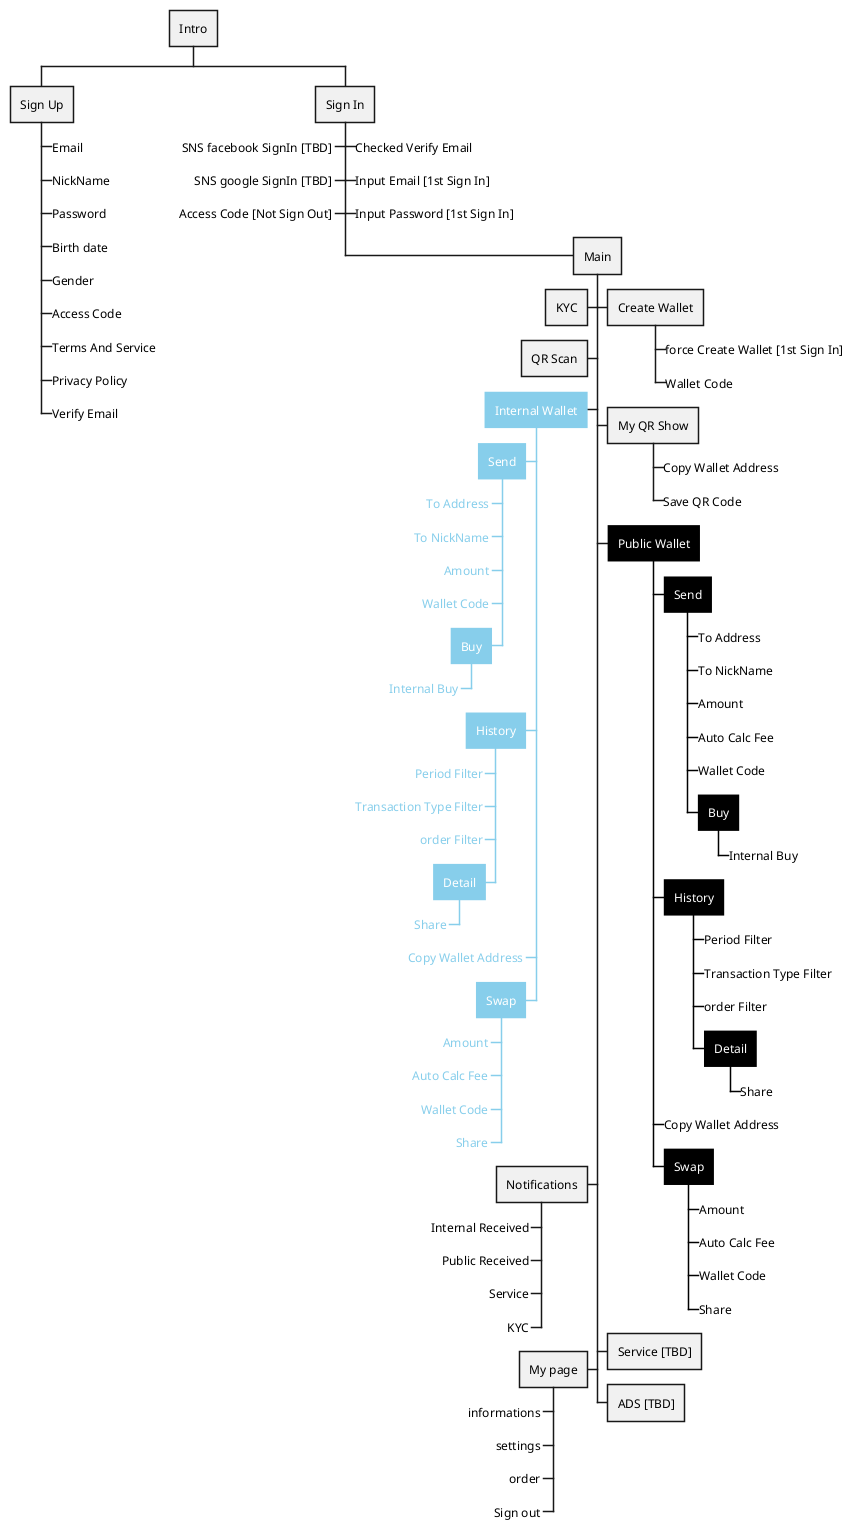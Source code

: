 @startwbs
<style>
.Public {
BackgroundColor Black
LineColor Black
FontColor white
}
.Public_NoBox {
FontColor Black
}
.Internal {
BackgroundColor SkyBlue
LineColor SkyBlue
FontColor white
}
.Internal_NoBox  {
FontColor SkyBlue
}
</style>
* Intro
**< Sign Up
***_ Email
***_ NickName
***_ Password
***_ Birth date
***_ Gender
***_ Access Code
***_ Terms And Service
***_ Privacy Policy
***_ Verify Email
**> Sign In
***_< SNS facebook SignIn [TBD]
***_< SNS google SignIn [TBD]
***_ Checked Verify Email
***_ Input Email [1st Sign In]
***_ Input Password [1st Sign In]
***_< Access Code [Not Sign Out]
*** Main
****< KYC
**** Create Wallet
*****_ force Create Wallet [1st Sign In]
*****_ Wallet Code
****< QR Scan
**** My QR Show
*****_ Copy Wallet Address <<Public_NoBox>>
*****_ Save QR Code <<Public_NoBox>>
****< Internal Wallet <<Internal>>
*****< Send <<Internal>>
******_< To Address <<Internal_NoBox>>
******_< To NickName <<Internal_NoBox>>
******_< Amount <<Internal_NoBox>>
******_< Wallet Code <<Internal_NoBox>>
******< Buy <<Internal>>
*******_< Internal Buy <<Internal_NoBox>>
*****< History <<Internal>>
******_< Period Filter <<Internal_NoBox>>
******_< Transaction Type Filter <<Internal_NoBox>>
******_< order Filter <<Internal_NoBox>>
******< Detail <<Internal>>
*******_< Share <<Internal_NoBox>>
*****_< Copy Wallet Address <<Internal_NoBox>>
*****< Swap <<Internal>>
******_< Amount <<Internal_NoBox>>
******_< Auto Calc Fee <<Internal_NoBox>>
******_< Wallet Code <<Internal_NoBox>>
******_< Share <<Internal_NoBox>>
**** Public Wallet <<Public>>
***** Send <<Public>>
******_ To Address <<Public_NoBox>>
******_ To NickName <<Public_NoBox>>
******_ Amount <<Public_NoBox>>
******_ Auto Calc Fee <<Public_NoBox>>
******_ Wallet Code <<Public_NoBox>>
****** Buy <<Public>>
*******_ Internal Buy <<Public_NoBox>>
***** History <<Public>>
******_ Period Filter <<Public_NoBox>>
******_ Transaction Type Filter <<Public_NoBox>>
******_ order Filter <<Public_NoBox>>
****** Detail <<Public>>
*******_ Share <<Public_NoBox>>
*****_ Copy Wallet Address <<Public_NoBox>>
***** Swap <<Public>>
******_ Amount <<Public_NoBox>>
******_ Auto Calc Fee <<Public_NoBox>>
******_ Wallet Code <<Public_NoBox>>
******_ Share <<Public_NoBox>>
****< Notifications
*****_< Internal Received
*****_< Public Received
*****_< Service
*****_< KYC
****< My page
*****_< informations
*****_< settings
*****_< order
*****_< Sign out
**** Service [TBD]
**** ADS [TBD]
@endwbs
